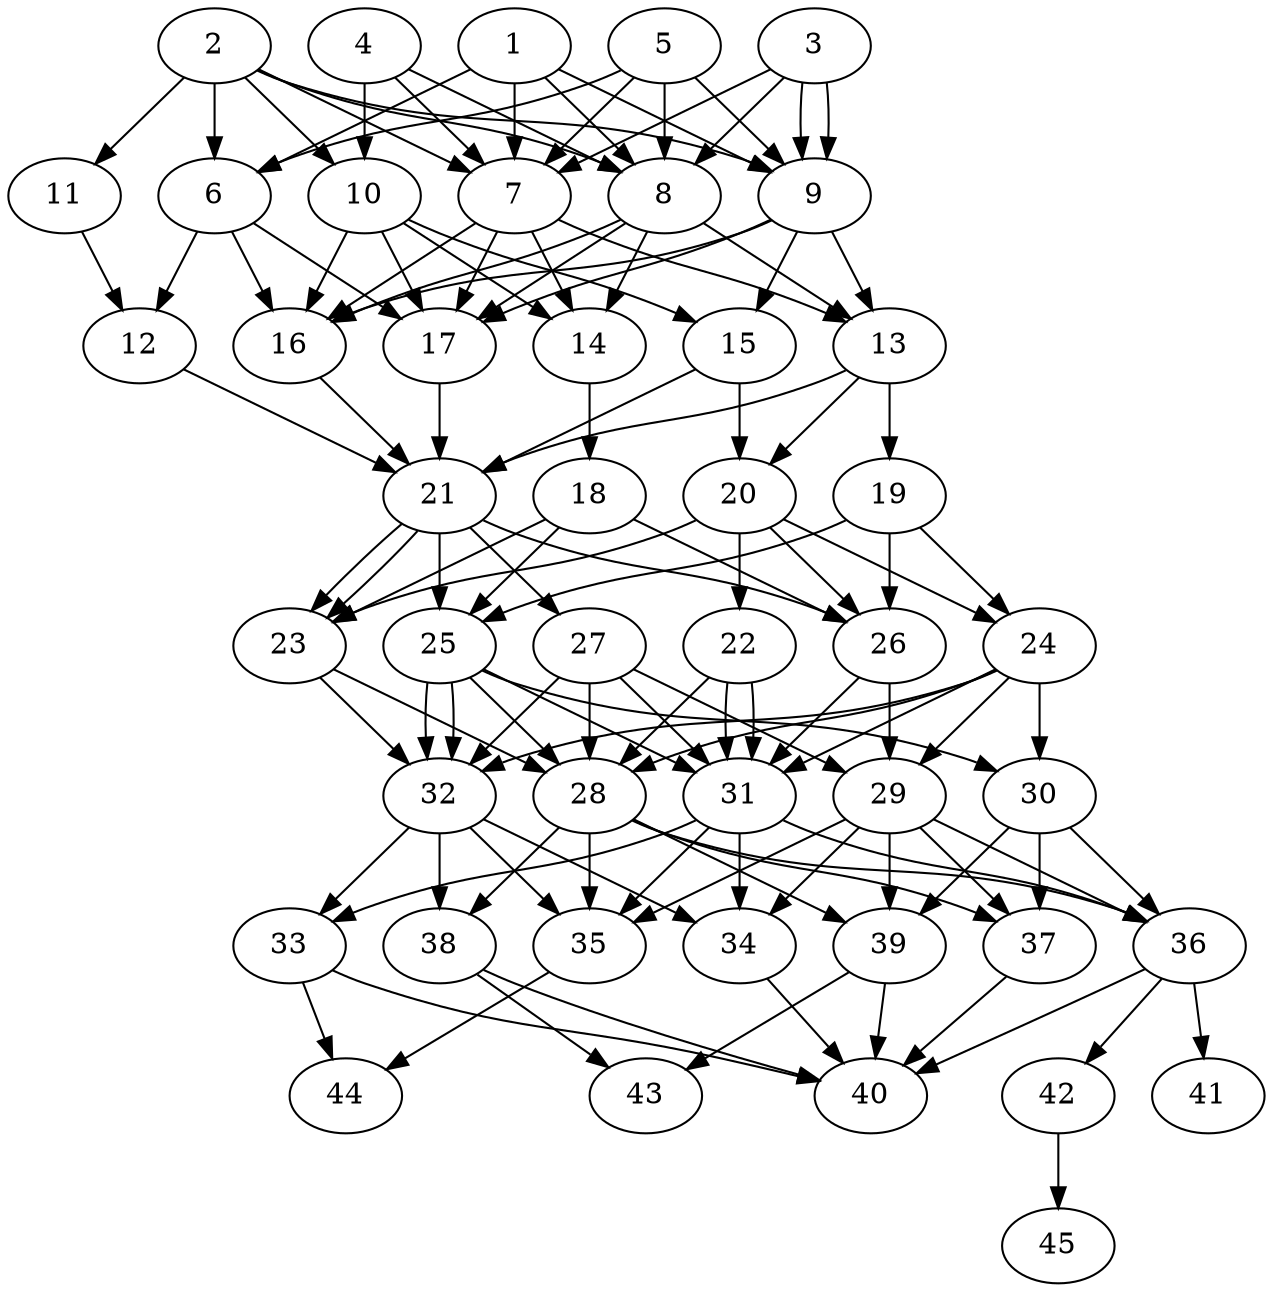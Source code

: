// DAG automatically generated by daggen at Thu Oct  3 14:07:24 2019
// ./daggen --dot -n 45 --ccr 0.5 --fat 0.5 --regular 0.7 --density 0.9 --mindata 5242880 --maxdata 52428800 
digraph G {
  1 [size="47085568", alpha="0.14", expect_size="23542784"] 
  1 -> 6 [size ="23542784"]
  1 -> 7 [size ="23542784"]
  1 -> 8 [size ="23542784"]
  1 -> 9 [size ="23542784"]
  2 [size="20703232", alpha="0.11", expect_size="10351616"] 
  2 -> 6 [size ="10351616"]
  2 -> 7 [size ="10351616"]
  2 -> 8 [size ="10351616"]
  2 -> 9 [size ="10351616"]
  2 -> 10 [size ="10351616"]
  2 -> 11 [size ="10351616"]
  3 [size="61550592", alpha="0.11", expect_size="30775296"] 
  3 -> 7 [size ="30775296"]
  3 -> 8 [size ="30775296"]
  3 -> 9 [size ="30775296"]
  3 -> 9 [size ="30775296"]
  4 [size="47544320", alpha="0.16", expect_size="23772160"] 
  4 -> 7 [size ="23772160"]
  4 -> 8 [size ="23772160"]
  4 -> 10 [size ="23772160"]
  5 [size="39022592", alpha="0.09", expect_size="19511296"] 
  5 -> 6 [size ="19511296"]
  5 -> 7 [size ="19511296"]
  5 -> 8 [size ="19511296"]
  5 -> 9 [size ="19511296"]
  6 [size="18896896", alpha="0.15", expect_size="9448448"] 
  6 -> 12 [size ="9448448"]
  6 -> 16 [size ="9448448"]
  6 -> 17 [size ="9448448"]
  7 [size="16058368", alpha="0.17", expect_size="8029184"] 
  7 -> 13 [size ="8029184"]
  7 -> 14 [size ="8029184"]
  7 -> 16 [size ="8029184"]
  7 -> 17 [size ="8029184"]
  8 [size="66234368", alpha="0.07", expect_size="33117184"] 
  8 -> 13 [size ="33117184"]
  8 -> 14 [size ="33117184"]
  8 -> 16 [size ="33117184"]
  8 -> 17 [size ="33117184"]
  9 [size="32976896", alpha="0.18", expect_size="16488448"] 
  9 -> 13 [size ="16488448"]
  9 -> 15 [size ="16488448"]
  9 -> 16 [size ="16488448"]
  9 -> 17 [size ="16488448"]
  10 [size="77129728", alpha="0.06", expect_size="38564864"] 
  10 -> 14 [size ="38564864"]
  10 -> 15 [size ="38564864"]
  10 -> 16 [size ="38564864"]
  10 -> 17 [size ="38564864"]
  11 [size="10991616", alpha="0.12", expect_size="5495808"] 
  11 -> 12 [size ="5495808"]
  12 [size="76091392", alpha="0.16", expect_size="38045696"] 
  12 -> 21 [size ="38045696"]
  13 [size="35098624", alpha="0.13", expect_size="17549312"] 
  13 -> 19 [size ="17549312"]
  13 -> 20 [size ="17549312"]
  13 -> 21 [size ="17549312"]
  14 [size="86142976", alpha="0.15", expect_size="43071488"] 
  14 -> 18 [size ="43071488"]
  15 [size="66514944", alpha="0.20", expect_size="33257472"] 
  15 -> 20 [size ="33257472"]
  15 -> 21 [size ="33257472"]
  16 [size="16113664", alpha="0.18", expect_size="8056832"] 
  16 -> 21 [size ="8056832"]
  17 [size="86388736", alpha="0.15", expect_size="43194368"] 
  17 -> 21 [size ="43194368"]
  18 [size="70576128", alpha="0.17", expect_size="35288064"] 
  18 -> 23 [size ="35288064"]
  18 -> 25 [size ="35288064"]
  18 -> 26 [size ="35288064"]
  19 [size="104822784", alpha="0.02", expect_size="52411392"] 
  19 -> 24 [size ="52411392"]
  19 -> 25 [size ="52411392"]
  19 -> 26 [size ="52411392"]
  20 [size="94418944", alpha="0.07", expect_size="47209472"] 
  20 -> 22 [size ="47209472"]
  20 -> 23 [size ="47209472"]
  20 -> 24 [size ="47209472"]
  20 -> 26 [size ="47209472"]
  21 [size="29597696", alpha="0.19", expect_size="14798848"] 
  21 -> 23 [size ="14798848"]
  21 -> 23 [size ="14798848"]
  21 -> 25 [size ="14798848"]
  21 -> 26 [size ="14798848"]
  21 -> 27 [size ="14798848"]
  22 [size="87482368", alpha="0.14", expect_size="43741184"] 
  22 -> 28 [size ="43741184"]
  22 -> 31 [size ="43741184"]
  22 -> 31 [size ="43741184"]
  23 [size="66732032", alpha="0.19", expect_size="33366016"] 
  23 -> 28 [size ="33366016"]
  23 -> 32 [size ="33366016"]
  24 [size="31887360", alpha="0.13", expect_size="15943680"] 
  24 -> 28 [size ="15943680"]
  24 -> 29 [size ="15943680"]
  24 -> 30 [size ="15943680"]
  24 -> 31 [size ="15943680"]
  24 -> 32 [size ="15943680"]
  25 [size="103778304", alpha="0.12", expect_size="51889152"] 
  25 -> 28 [size ="51889152"]
  25 -> 30 [size ="51889152"]
  25 -> 31 [size ="51889152"]
  25 -> 32 [size ="51889152"]
  25 -> 32 [size ="51889152"]
  26 [size="103299072", alpha="0.13", expect_size="51649536"] 
  26 -> 29 [size ="51649536"]
  26 -> 31 [size ="51649536"]
  27 [size="92899328", alpha="0.15", expect_size="46449664"] 
  27 -> 28 [size ="46449664"]
  27 -> 29 [size ="46449664"]
  27 -> 31 [size ="46449664"]
  27 -> 32 [size ="46449664"]
  28 [size="67721216", alpha="0.09", expect_size="33860608"] 
  28 -> 35 [size ="33860608"]
  28 -> 36 [size ="33860608"]
  28 -> 37 [size ="33860608"]
  28 -> 38 [size ="33860608"]
  28 -> 39 [size ="33860608"]
  29 [size="54540288", alpha="0.08", expect_size="27270144"] 
  29 -> 34 [size ="27270144"]
  29 -> 35 [size ="27270144"]
  29 -> 36 [size ="27270144"]
  29 -> 37 [size ="27270144"]
  29 -> 39 [size ="27270144"]
  30 [size="64514048", alpha="0.01", expect_size="32257024"] 
  30 -> 36 [size ="32257024"]
  30 -> 37 [size ="32257024"]
  30 -> 39 [size ="32257024"]
  31 [size="96583680", alpha="0.14", expect_size="48291840"] 
  31 -> 33 [size ="48291840"]
  31 -> 34 [size ="48291840"]
  31 -> 35 [size ="48291840"]
  31 -> 36 [size ="48291840"]
  32 [size="92979200", alpha="0.01", expect_size="46489600"] 
  32 -> 33 [size ="46489600"]
  32 -> 34 [size ="46489600"]
  32 -> 35 [size ="46489600"]
  32 -> 38 [size ="46489600"]
  33 [size="63918080", alpha="0.14", expect_size="31959040"] 
  33 -> 40 [size ="31959040"]
  33 -> 44 [size ="31959040"]
  34 [size="60469248", alpha="0.02", expect_size="30234624"] 
  34 -> 40 [size ="30234624"]
  35 [size="25319424", alpha="0.02", expect_size="12659712"] 
  35 -> 44 [size ="12659712"]
  36 [size="81381376", alpha="0.03", expect_size="40690688"] 
  36 -> 40 [size ="40690688"]
  36 -> 41 [size ="40690688"]
  36 -> 42 [size ="40690688"]
  37 [size="48320512", alpha="0.01", expect_size="24160256"] 
  37 -> 40 [size ="24160256"]
  38 [size="26083328", alpha="0.11", expect_size="13041664"] 
  38 -> 40 [size ="13041664"]
  38 -> 43 [size ="13041664"]
  39 [size="70418432", alpha="0.01", expect_size="35209216"] 
  39 -> 40 [size ="35209216"]
  39 -> 43 [size ="35209216"]
  40 [size="15073280", alpha="0.09", expect_size="7536640"] 
  41 [size="21067776", alpha="0.01", expect_size="10533888"] 
  42 [size="88905728", alpha="0.09", expect_size="44452864"] 
  42 -> 45 [size ="44452864"]
  43 [size="95451136", alpha="0.09", expect_size="47725568"] 
  44 [size="65318912", alpha="0.14", expect_size="32659456"] 
  45 [size="74164224", alpha="0.19", expect_size="37082112"] 
}
